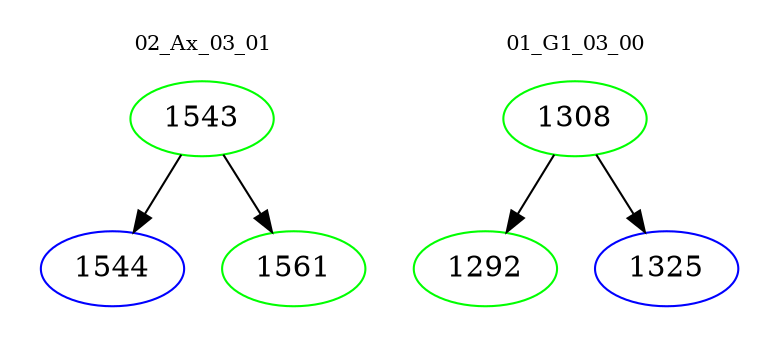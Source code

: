 digraph{
subgraph cluster_0 {
color = white
label = "02_Ax_03_01";
fontsize=10;
T0_1543 [label="1543", color="green"]
T0_1543 -> T0_1544 [color="black"]
T0_1544 [label="1544", color="blue"]
T0_1543 -> T0_1561 [color="black"]
T0_1561 [label="1561", color="green"]
}
subgraph cluster_1 {
color = white
label = "01_G1_03_00";
fontsize=10;
T1_1308 [label="1308", color="green"]
T1_1308 -> T1_1292 [color="black"]
T1_1292 [label="1292", color="green"]
T1_1308 -> T1_1325 [color="black"]
T1_1325 [label="1325", color="blue"]
}
}
